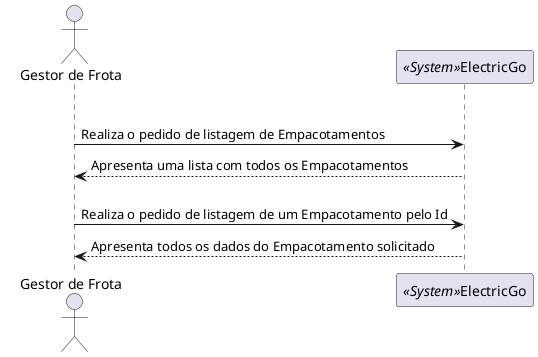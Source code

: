 @startuml
actor "Gestor de Frota" as A
participant "<i><<System>></i>ElectricGo" as S

alt Listar todos os Empacotamentos

	A -> S: Realiza o pedido de listagem de Empacotamentos
	S --> A: Apresenta uma lista com todos os Empacotamentos

else Listar um Empacotamento por Id

	A -> S: Realiza o pedido de listagem de um Empacotamento pelo Id
	S --> A: Apresenta todos os dados do Empacotamento solicitado

@enduml
